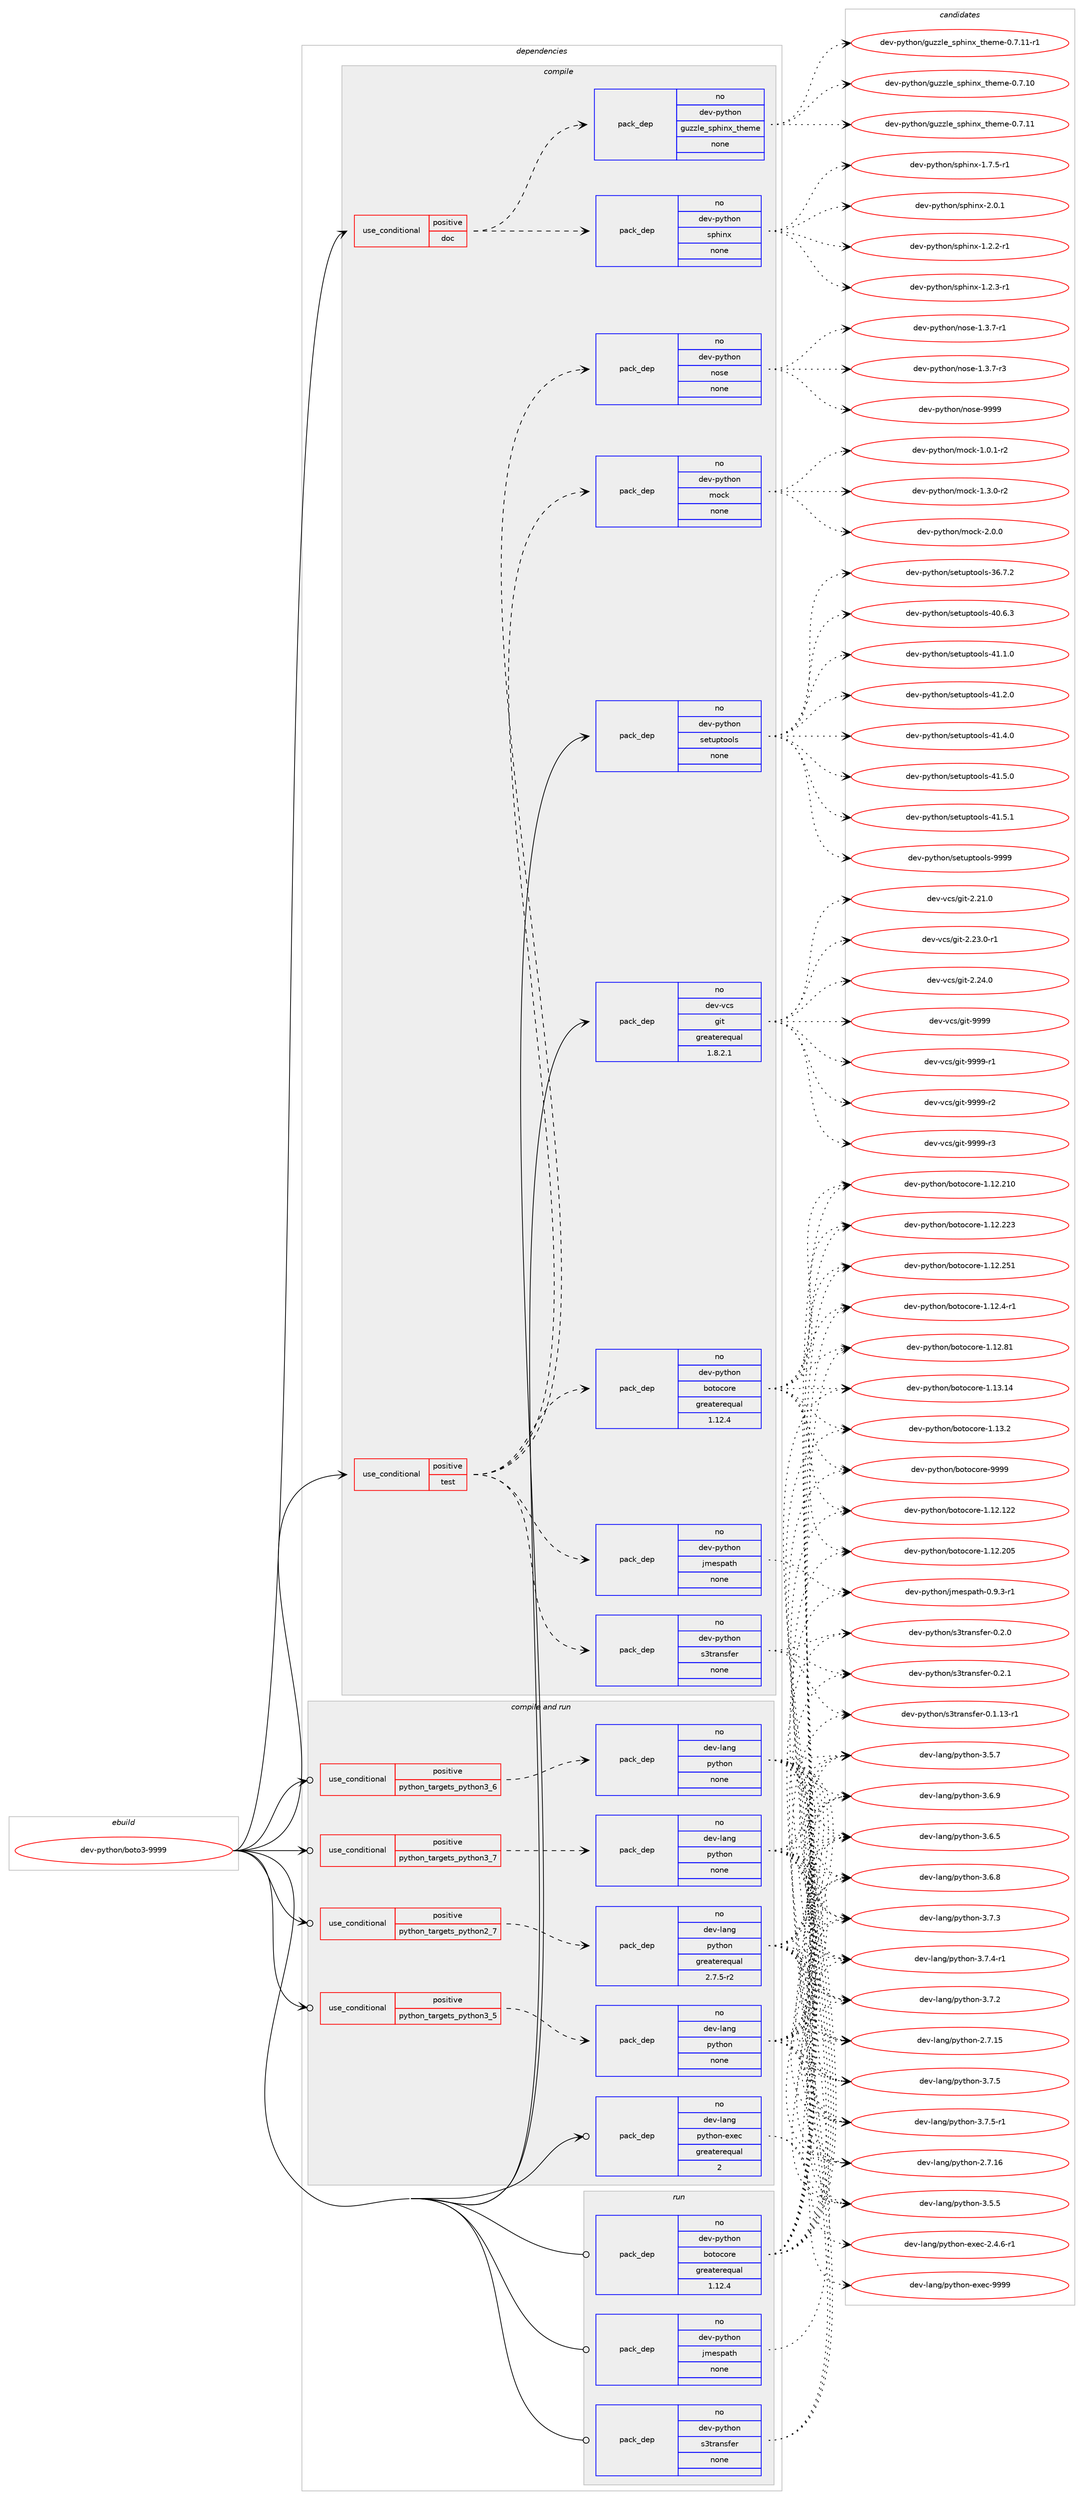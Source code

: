 digraph prolog {

# *************
# Graph options
# *************

newrank=true;
concentrate=true;
compound=true;
graph [rankdir=LR,fontname=Helvetica,fontsize=10,ranksep=1.5];#, ranksep=2.5, nodesep=0.2];
edge  [arrowhead=vee];
node  [fontname=Helvetica,fontsize=10];

# **********
# The ebuild
# **********

subgraph cluster_leftcol {
color=gray;
rank=same;
label=<<i>ebuild</i>>;
id [label="dev-python/boto3-9999", color=red, width=4, href="../dev-python/boto3-9999.svg"];
}

# ****************
# The dependencies
# ****************

subgraph cluster_midcol {
color=gray;
label=<<i>dependencies</i>>;
subgraph cluster_compile {
fillcolor="#eeeeee";
style=filled;
label=<<i>compile</i>>;
subgraph cond137048 {
dependency597317 [label=<<TABLE BORDER="0" CELLBORDER="1" CELLSPACING="0" CELLPADDING="4"><TR><TD ROWSPAN="3" CELLPADDING="10">use_conditional</TD></TR><TR><TD>positive</TD></TR><TR><TD>doc</TD></TR></TABLE>>, shape=none, color=red];
subgraph pack448494 {
dependency597318 [label=<<TABLE BORDER="0" CELLBORDER="1" CELLSPACING="0" CELLPADDING="4" WIDTH="220"><TR><TD ROWSPAN="6" CELLPADDING="30">pack_dep</TD></TR><TR><TD WIDTH="110">no</TD></TR><TR><TD>dev-python</TD></TR><TR><TD>guzzle_sphinx_theme</TD></TR><TR><TD>none</TD></TR><TR><TD></TD></TR></TABLE>>, shape=none, color=blue];
}
dependency597317:e -> dependency597318:w [weight=20,style="dashed",arrowhead="vee"];
subgraph pack448495 {
dependency597319 [label=<<TABLE BORDER="0" CELLBORDER="1" CELLSPACING="0" CELLPADDING="4" WIDTH="220"><TR><TD ROWSPAN="6" CELLPADDING="30">pack_dep</TD></TR><TR><TD WIDTH="110">no</TD></TR><TR><TD>dev-python</TD></TR><TR><TD>sphinx</TD></TR><TR><TD>none</TD></TR><TR><TD></TD></TR></TABLE>>, shape=none, color=blue];
}
dependency597317:e -> dependency597319:w [weight=20,style="dashed",arrowhead="vee"];
}
id:e -> dependency597317:w [weight=20,style="solid",arrowhead="vee"];
subgraph cond137049 {
dependency597320 [label=<<TABLE BORDER="0" CELLBORDER="1" CELLSPACING="0" CELLPADDING="4"><TR><TD ROWSPAN="3" CELLPADDING="10">use_conditional</TD></TR><TR><TD>positive</TD></TR><TR><TD>test</TD></TR></TABLE>>, shape=none, color=red];
subgraph pack448496 {
dependency597321 [label=<<TABLE BORDER="0" CELLBORDER="1" CELLSPACING="0" CELLPADDING="4" WIDTH="220"><TR><TD ROWSPAN="6" CELLPADDING="30">pack_dep</TD></TR><TR><TD WIDTH="110">no</TD></TR><TR><TD>dev-python</TD></TR><TR><TD>botocore</TD></TR><TR><TD>greaterequal</TD></TR><TR><TD>1.12.4</TD></TR></TABLE>>, shape=none, color=blue];
}
dependency597320:e -> dependency597321:w [weight=20,style="dashed",arrowhead="vee"];
subgraph pack448497 {
dependency597322 [label=<<TABLE BORDER="0" CELLBORDER="1" CELLSPACING="0" CELLPADDING="4" WIDTH="220"><TR><TD ROWSPAN="6" CELLPADDING="30">pack_dep</TD></TR><TR><TD WIDTH="110">no</TD></TR><TR><TD>dev-python</TD></TR><TR><TD>jmespath</TD></TR><TR><TD>none</TD></TR><TR><TD></TD></TR></TABLE>>, shape=none, color=blue];
}
dependency597320:e -> dependency597322:w [weight=20,style="dashed",arrowhead="vee"];
subgraph pack448498 {
dependency597323 [label=<<TABLE BORDER="0" CELLBORDER="1" CELLSPACING="0" CELLPADDING="4" WIDTH="220"><TR><TD ROWSPAN="6" CELLPADDING="30">pack_dep</TD></TR><TR><TD WIDTH="110">no</TD></TR><TR><TD>dev-python</TD></TR><TR><TD>s3transfer</TD></TR><TR><TD>none</TD></TR><TR><TD></TD></TR></TABLE>>, shape=none, color=blue];
}
dependency597320:e -> dependency597323:w [weight=20,style="dashed",arrowhead="vee"];
subgraph pack448499 {
dependency597324 [label=<<TABLE BORDER="0" CELLBORDER="1" CELLSPACING="0" CELLPADDING="4" WIDTH="220"><TR><TD ROWSPAN="6" CELLPADDING="30">pack_dep</TD></TR><TR><TD WIDTH="110">no</TD></TR><TR><TD>dev-python</TD></TR><TR><TD>mock</TD></TR><TR><TD>none</TD></TR><TR><TD></TD></TR></TABLE>>, shape=none, color=blue];
}
dependency597320:e -> dependency597324:w [weight=20,style="dashed",arrowhead="vee"];
subgraph pack448500 {
dependency597325 [label=<<TABLE BORDER="0" CELLBORDER="1" CELLSPACING="0" CELLPADDING="4" WIDTH="220"><TR><TD ROWSPAN="6" CELLPADDING="30">pack_dep</TD></TR><TR><TD WIDTH="110">no</TD></TR><TR><TD>dev-python</TD></TR><TR><TD>nose</TD></TR><TR><TD>none</TD></TR><TR><TD></TD></TR></TABLE>>, shape=none, color=blue];
}
dependency597320:e -> dependency597325:w [weight=20,style="dashed",arrowhead="vee"];
}
id:e -> dependency597320:w [weight=20,style="solid",arrowhead="vee"];
subgraph pack448501 {
dependency597326 [label=<<TABLE BORDER="0" CELLBORDER="1" CELLSPACING="0" CELLPADDING="4" WIDTH="220"><TR><TD ROWSPAN="6" CELLPADDING="30">pack_dep</TD></TR><TR><TD WIDTH="110">no</TD></TR><TR><TD>dev-python</TD></TR><TR><TD>setuptools</TD></TR><TR><TD>none</TD></TR><TR><TD></TD></TR></TABLE>>, shape=none, color=blue];
}
id:e -> dependency597326:w [weight=20,style="solid",arrowhead="vee"];
subgraph pack448502 {
dependency597327 [label=<<TABLE BORDER="0" CELLBORDER="1" CELLSPACING="0" CELLPADDING="4" WIDTH="220"><TR><TD ROWSPAN="6" CELLPADDING="30">pack_dep</TD></TR><TR><TD WIDTH="110">no</TD></TR><TR><TD>dev-vcs</TD></TR><TR><TD>git</TD></TR><TR><TD>greaterequal</TD></TR><TR><TD>1.8.2.1</TD></TR></TABLE>>, shape=none, color=blue];
}
id:e -> dependency597327:w [weight=20,style="solid",arrowhead="vee"];
}
subgraph cluster_compileandrun {
fillcolor="#eeeeee";
style=filled;
label=<<i>compile and run</i>>;
subgraph cond137050 {
dependency597328 [label=<<TABLE BORDER="0" CELLBORDER="1" CELLSPACING="0" CELLPADDING="4"><TR><TD ROWSPAN="3" CELLPADDING="10">use_conditional</TD></TR><TR><TD>positive</TD></TR><TR><TD>python_targets_python2_7</TD></TR></TABLE>>, shape=none, color=red];
subgraph pack448503 {
dependency597329 [label=<<TABLE BORDER="0" CELLBORDER="1" CELLSPACING="0" CELLPADDING="4" WIDTH="220"><TR><TD ROWSPAN="6" CELLPADDING="30">pack_dep</TD></TR><TR><TD WIDTH="110">no</TD></TR><TR><TD>dev-lang</TD></TR><TR><TD>python</TD></TR><TR><TD>greaterequal</TD></TR><TR><TD>2.7.5-r2</TD></TR></TABLE>>, shape=none, color=blue];
}
dependency597328:e -> dependency597329:w [weight=20,style="dashed",arrowhead="vee"];
}
id:e -> dependency597328:w [weight=20,style="solid",arrowhead="odotvee"];
subgraph cond137051 {
dependency597330 [label=<<TABLE BORDER="0" CELLBORDER="1" CELLSPACING="0" CELLPADDING="4"><TR><TD ROWSPAN="3" CELLPADDING="10">use_conditional</TD></TR><TR><TD>positive</TD></TR><TR><TD>python_targets_python3_5</TD></TR></TABLE>>, shape=none, color=red];
subgraph pack448504 {
dependency597331 [label=<<TABLE BORDER="0" CELLBORDER="1" CELLSPACING="0" CELLPADDING="4" WIDTH="220"><TR><TD ROWSPAN="6" CELLPADDING="30">pack_dep</TD></TR><TR><TD WIDTH="110">no</TD></TR><TR><TD>dev-lang</TD></TR><TR><TD>python</TD></TR><TR><TD>none</TD></TR><TR><TD></TD></TR></TABLE>>, shape=none, color=blue];
}
dependency597330:e -> dependency597331:w [weight=20,style="dashed",arrowhead="vee"];
}
id:e -> dependency597330:w [weight=20,style="solid",arrowhead="odotvee"];
subgraph cond137052 {
dependency597332 [label=<<TABLE BORDER="0" CELLBORDER="1" CELLSPACING="0" CELLPADDING="4"><TR><TD ROWSPAN="3" CELLPADDING="10">use_conditional</TD></TR><TR><TD>positive</TD></TR><TR><TD>python_targets_python3_6</TD></TR></TABLE>>, shape=none, color=red];
subgraph pack448505 {
dependency597333 [label=<<TABLE BORDER="0" CELLBORDER="1" CELLSPACING="0" CELLPADDING="4" WIDTH="220"><TR><TD ROWSPAN="6" CELLPADDING="30">pack_dep</TD></TR><TR><TD WIDTH="110">no</TD></TR><TR><TD>dev-lang</TD></TR><TR><TD>python</TD></TR><TR><TD>none</TD></TR><TR><TD></TD></TR></TABLE>>, shape=none, color=blue];
}
dependency597332:e -> dependency597333:w [weight=20,style="dashed",arrowhead="vee"];
}
id:e -> dependency597332:w [weight=20,style="solid",arrowhead="odotvee"];
subgraph cond137053 {
dependency597334 [label=<<TABLE BORDER="0" CELLBORDER="1" CELLSPACING="0" CELLPADDING="4"><TR><TD ROWSPAN="3" CELLPADDING="10">use_conditional</TD></TR><TR><TD>positive</TD></TR><TR><TD>python_targets_python3_7</TD></TR></TABLE>>, shape=none, color=red];
subgraph pack448506 {
dependency597335 [label=<<TABLE BORDER="0" CELLBORDER="1" CELLSPACING="0" CELLPADDING="4" WIDTH="220"><TR><TD ROWSPAN="6" CELLPADDING="30">pack_dep</TD></TR><TR><TD WIDTH="110">no</TD></TR><TR><TD>dev-lang</TD></TR><TR><TD>python</TD></TR><TR><TD>none</TD></TR><TR><TD></TD></TR></TABLE>>, shape=none, color=blue];
}
dependency597334:e -> dependency597335:w [weight=20,style="dashed",arrowhead="vee"];
}
id:e -> dependency597334:w [weight=20,style="solid",arrowhead="odotvee"];
subgraph pack448507 {
dependency597336 [label=<<TABLE BORDER="0" CELLBORDER="1" CELLSPACING="0" CELLPADDING="4" WIDTH="220"><TR><TD ROWSPAN="6" CELLPADDING="30">pack_dep</TD></TR><TR><TD WIDTH="110">no</TD></TR><TR><TD>dev-lang</TD></TR><TR><TD>python-exec</TD></TR><TR><TD>greaterequal</TD></TR><TR><TD>2</TD></TR></TABLE>>, shape=none, color=blue];
}
id:e -> dependency597336:w [weight=20,style="solid",arrowhead="odotvee"];
}
subgraph cluster_run {
fillcolor="#eeeeee";
style=filled;
label=<<i>run</i>>;
subgraph pack448508 {
dependency597337 [label=<<TABLE BORDER="0" CELLBORDER="1" CELLSPACING="0" CELLPADDING="4" WIDTH="220"><TR><TD ROWSPAN="6" CELLPADDING="30">pack_dep</TD></TR><TR><TD WIDTH="110">no</TD></TR><TR><TD>dev-python</TD></TR><TR><TD>botocore</TD></TR><TR><TD>greaterequal</TD></TR><TR><TD>1.12.4</TD></TR></TABLE>>, shape=none, color=blue];
}
id:e -> dependency597337:w [weight=20,style="solid",arrowhead="odot"];
subgraph pack448509 {
dependency597338 [label=<<TABLE BORDER="0" CELLBORDER="1" CELLSPACING="0" CELLPADDING="4" WIDTH="220"><TR><TD ROWSPAN="6" CELLPADDING="30">pack_dep</TD></TR><TR><TD WIDTH="110">no</TD></TR><TR><TD>dev-python</TD></TR><TR><TD>jmespath</TD></TR><TR><TD>none</TD></TR><TR><TD></TD></TR></TABLE>>, shape=none, color=blue];
}
id:e -> dependency597338:w [weight=20,style="solid",arrowhead="odot"];
subgraph pack448510 {
dependency597339 [label=<<TABLE BORDER="0" CELLBORDER="1" CELLSPACING="0" CELLPADDING="4" WIDTH="220"><TR><TD ROWSPAN="6" CELLPADDING="30">pack_dep</TD></TR><TR><TD WIDTH="110">no</TD></TR><TR><TD>dev-python</TD></TR><TR><TD>s3transfer</TD></TR><TR><TD>none</TD></TR><TR><TD></TD></TR></TABLE>>, shape=none, color=blue];
}
id:e -> dependency597339:w [weight=20,style="solid",arrowhead="odot"];
}
}

# **************
# The candidates
# **************

subgraph cluster_choices {
rank=same;
color=gray;
label=<<i>candidates</i>>;

subgraph choice448494 {
color=black;
nodesep=1;
choice1001011184511212111610411111047103117122122108101951151121041051101209511610410110910145484655464948 [label="dev-python/guzzle_sphinx_theme-0.7.10", color=red, width=4,href="../dev-python/guzzle_sphinx_theme-0.7.10.svg"];
choice1001011184511212111610411111047103117122122108101951151121041051101209511610410110910145484655464949 [label="dev-python/guzzle_sphinx_theme-0.7.11", color=red, width=4,href="../dev-python/guzzle_sphinx_theme-0.7.11.svg"];
choice10010111845112121116104111110471031171221221081019511511210410511012095116104101109101454846554649494511449 [label="dev-python/guzzle_sphinx_theme-0.7.11-r1", color=red, width=4,href="../dev-python/guzzle_sphinx_theme-0.7.11-r1.svg"];
dependency597318:e -> choice1001011184511212111610411111047103117122122108101951151121041051101209511610410110910145484655464948:w [style=dotted,weight="100"];
dependency597318:e -> choice1001011184511212111610411111047103117122122108101951151121041051101209511610410110910145484655464949:w [style=dotted,weight="100"];
dependency597318:e -> choice10010111845112121116104111110471031171221221081019511511210410511012095116104101109101454846554649494511449:w [style=dotted,weight="100"];
}
subgraph choice448495 {
color=black;
nodesep=1;
choice10010111845112121116104111110471151121041051101204549465046504511449 [label="dev-python/sphinx-1.2.2-r1", color=red, width=4,href="../dev-python/sphinx-1.2.2-r1.svg"];
choice10010111845112121116104111110471151121041051101204549465046514511449 [label="dev-python/sphinx-1.2.3-r1", color=red, width=4,href="../dev-python/sphinx-1.2.3-r1.svg"];
choice10010111845112121116104111110471151121041051101204549465546534511449 [label="dev-python/sphinx-1.7.5-r1", color=red, width=4,href="../dev-python/sphinx-1.7.5-r1.svg"];
choice1001011184511212111610411111047115112104105110120455046484649 [label="dev-python/sphinx-2.0.1", color=red, width=4,href="../dev-python/sphinx-2.0.1.svg"];
dependency597319:e -> choice10010111845112121116104111110471151121041051101204549465046504511449:w [style=dotted,weight="100"];
dependency597319:e -> choice10010111845112121116104111110471151121041051101204549465046514511449:w [style=dotted,weight="100"];
dependency597319:e -> choice10010111845112121116104111110471151121041051101204549465546534511449:w [style=dotted,weight="100"];
dependency597319:e -> choice1001011184511212111610411111047115112104105110120455046484649:w [style=dotted,weight="100"];
}
subgraph choice448496 {
color=black;
nodesep=1;
choice10010111845112121116104111110479811111611199111114101454946495046495050 [label="dev-python/botocore-1.12.122", color=red, width=4,href="../dev-python/botocore-1.12.122.svg"];
choice10010111845112121116104111110479811111611199111114101454946495046504853 [label="dev-python/botocore-1.12.205", color=red, width=4,href="../dev-python/botocore-1.12.205.svg"];
choice10010111845112121116104111110479811111611199111114101454946495046504948 [label="dev-python/botocore-1.12.210", color=red, width=4,href="../dev-python/botocore-1.12.210.svg"];
choice10010111845112121116104111110479811111611199111114101454946495046505051 [label="dev-python/botocore-1.12.223", color=red, width=4,href="../dev-python/botocore-1.12.223.svg"];
choice10010111845112121116104111110479811111611199111114101454946495046505349 [label="dev-python/botocore-1.12.251", color=red, width=4,href="../dev-python/botocore-1.12.251.svg"];
choice10010111845112121116104111110479811111611199111114101454946495046524511449 [label="dev-python/botocore-1.12.4-r1", color=red, width=4,href="../dev-python/botocore-1.12.4-r1.svg"];
choice100101118451121211161041111104798111116111991111141014549464950465649 [label="dev-python/botocore-1.12.81", color=red, width=4,href="../dev-python/botocore-1.12.81.svg"];
choice100101118451121211161041111104798111116111991111141014549464951464952 [label="dev-python/botocore-1.13.14", color=red, width=4,href="../dev-python/botocore-1.13.14.svg"];
choice1001011184511212111610411111047981111161119911111410145494649514650 [label="dev-python/botocore-1.13.2", color=red, width=4,href="../dev-python/botocore-1.13.2.svg"];
choice100101118451121211161041111104798111116111991111141014557575757 [label="dev-python/botocore-9999", color=red, width=4,href="../dev-python/botocore-9999.svg"];
dependency597321:e -> choice10010111845112121116104111110479811111611199111114101454946495046495050:w [style=dotted,weight="100"];
dependency597321:e -> choice10010111845112121116104111110479811111611199111114101454946495046504853:w [style=dotted,weight="100"];
dependency597321:e -> choice10010111845112121116104111110479811111611199111114101454946495046504948:w [style=dotted,weight="100"];
dependency597321:e -> choice10010111845112121116104111110479811111611199111114101454946495046505051:w [style=dotted,weight="100"];
dependency597321:e -> choice10010111845112121116104111110479811111611199111114101454946495046505349:w [style=dotted,weight="100"];
dependency597321:e -> choice10010111845112121116104111110479811111611199111114101454946495046524511449:w [style=dotted,weight="100"];
dependency597321:e -> choice100101118451121211161041111104798111116111991111141014549464950465649:w [style=dotted,weight="100"];
dependency597321:e -> choice100101118451121211161041111104798111116111991111141014549464951464952:w [style=dotted,weight="100"];
dependency597321:e -> choice1001011184511212111610411111047981111161119911111410145494649514650:w [style=dotted,weight="100"];
dependency597321:e -> choice100101118451121211161041111104798111116111991111141014557575757:w [style=dotted,weight="100"];
}
subgraph choice448497 {
color=black;
nodesep=1;
choice1001011184511212111610411111047106109101115112971161044548465746514511449 [label="dev-python/jmespath-0.9.3-r1", color=red, width=4,href="../dev-python/jmespath-0.9.3-r1.svg"];
dependency597322:e -> choice1001011184511212111610411111047106109101115112971161044548465746514511449:w [style=dotted,weight="100"];
}
subgraph choice448498 {
color=black;
nodesep=1;
choice10010111845112121116104111110471155111611497110115102101114454846494649514511449 [label="dev-python/s3transfer-0.1.13-r1", color=red, width=4,href="../dev-python/s3transfer-0.1.13-r1.svg"];
choice10010111845112121116104111110471155111611497110115102101114454846504648 [label="dev-python/s3transfer-0.2.0", color=red, width=4,href="../dev-python/s3transfer-0.2.0.svg"];
choice10010111845112121116104111110471155111611497110115102101114454846504649 [label="dev-python/s3transfer-0.2.1", color=red, width=4,href="../dev-python/s3transfer-0.2.1.svg"];
dependency597323:e -> choice10010111845112121116104111110471155111611497110115102101114454846494649514511449:w [style=dotted,weight="100"];
dependency597323:e -> choice10010111845112121116104111110471155111611497110115102101114454846504648:w [style=dotted,weight="100"];
dependency597323:e -> choice10010111845112121116104111110471155111611497110115102101114454846504649:w [style=dotted,weight="100"];
}
subgraph choice448499 {
color=black;
nodesep=1;
choice1001011184511212111610411111047109111991074549464846494511450 [label="dev-python/mock-1.0.1-r2", color=red, width=4,href="../dev-python/mock-1.0.1-r2.svg"];
choice1001011184511212111610411111047109111991074549465146484511450 [label="dev-python/mock-1.3.0-r2", color=red, width=4,href="../dev-python/mock-1.3.0-r2.svg"];
choice100101118451121211161041111104710911199107455046484648 [label="dev-python/mock-2.0.0", color=red, width=4,href="../dev-python/mock-2.0.0.svg"];
dependency597324:e -> choice1001011184511212111610411111047109111991074549464846494511450:w [style=dotted,weight="100"];
dependency597324:e -> choice1001011184511212111610411111047109111991074549465146484511450:w [style=dotted,weight="100"];
dependency597324:e -> choice100101118451121211161041111104710911199107455046484648:w [style=dotted,weight="100"];
}
subgraph choice448500 {
color=black;
nodesep=1;
choice10010111845112121116104111110471101111151014549465146554511449 [label="dev-python/nose-1.3.7-r1", color=red, width=4,href="../dev-python/nose-1.3.7-r1.svg"];
choice10010111845112121116104111110471101111151014549465146554511451 [label="dev-python/nose-1.3.7-r3", color=red, width=4,href="../dev-python/nose-1.3.7-r3.svg"];
choice10010111845112121116104111110471101111151014557575757 [label="dev-python/nose-9999", color=red, width=4,href="../dev-python/nose-9999.svg"];
dependency597325:e -> choice10010111845112121116104111110471101111151014549465146554511449:w [style=dotted,weight="100"];
dependency597325:e -> choice10010111845112121116104111110471101111151014549465146554511451:w [style=dotted,weight="100"];
dependency597325:e -> choice10010111845112121116104111110471101111151014557575757:w [style=dotted,weight="100"];
}
subgraph choice448501 {
color=black;
nodesep=1;
choice100101118451121211161041111104711510111611711211611111110811545515446554650 [label="dev-python/setuptools-36.7.2", color=red, width=4,href="../dev-python/setuptools-36.7.2.svg"];
choice100101118451121211161041111104711510111611711211611111110811545524846544651 [label="dev-python/setuptools-40.6.3", color=red, width=4,href="../dev-python/setuptools-40.6.3.svg"];
choice100101118451121211161041111104711510111611711211611111110811545524946494648 [label="dev-python/setuptools-41.1.0", color=red, width=4,href="../dev-python/setuptools-41.1.0.svg"];
choice100101118451121211161041111104711510111611711211611111110811545524946504648 [label="dev-python/setuptools-41.2.0", color=red, width=4,href="../dev-python/setuptools-41.2.0.svg"];
choice100101118451121211161041111104711510111611711211611111110811545524946524648 [label="dev-python/setuptools-41.4.0", color=red, width=4,href="../dev-python/setuptools-41.4.0.svg"];
choice100101118451121211161041111104711510111611711211611111110811545524946534648 [label="dev-python/setuptools-41.5.0", color=red, width=4,href="../dev-python/setuptools-41.5.0.svg"];
choice100101118451121211161041111104711510111611711211611111110811545524946534649 [label="dev-python/setuptools-41.5.1", color=red, width=4,href="../dev-python/setuptools-41.5.1.svg"];
choice10010111845112121116104111110471151011161171121161111111081154557575757 [label="dev-python/setuptools-9999", color=red, width=4,href="../dev-python/setuptools-9999.svg"];
dependency597326:e -> choice100101118451121211161041111104711510111611711211611111110811545515446554650:w [style=dotted,weight="100"];
dependency597326:e -> choice100101118451121211161041111104711510111611711211611111110811545524846544651:w [style=dotted,weight="100"];
dependency597326:e -> choice100101118451121211161041111104711510111611711211611111110811545524946494648:w [style=dotted,weight="100"];
dependency597326:e -> choice100101118451121211161041111104711510111611711211611111110811545524946504648:w [style=dotted,weight="100"];
dependency597326:e -> choice100101118451121211161041111104711510111611711211611111110811545524946524648:w [style=dotted,weight="100"];
dependency597326:e -> choice100101118451121211161041111104711510111611711211611111110811545524946534648:w [style=dotted,weight="100"];
dependency597326:e -> choice100101118451121211161041111104711510111611711211611111110811545524946534649:w [style=dotted,weight="100"];
dependency597326:e -> choice10010111845112121116104111110471151011161171121161111111081154557575757:w [style=dotted,weight="100"];
}
subgraph choice448502 {
color=black;
nodesep=1;
choice10010111845118991154710310511645504650494648 [label="dev-vcs/git-2.21.0", color=red, width=4,href="../dev-vcs/git-2.21.0.svg"];
choice100101118451189911547103105116455046505146484511449 [label="dev-vcs/git-2.23.0-r1", color=red, width=4,href="../dev-vcs/git-2.23.0-r1.svg"];
choice10010111845118991154710310511645504650524648 [label="dev-vcs/git-2.24.0", color=red, width=4,href="../dev-vcs/git-2.24.0.svg"];
choice1001011184511899115471031051164557575757 [label="dev-vcs/git-9999", color=red, width=4,href="../dev-vcs/git-9999.svg"];
choice10010111845118991154710310511645575757574511449 [label="dev-vcs/git-9999-r1", color=red, width=4,href="../dev-vcs/git-9999-r1.svg"];
choice10010111845118991154710310511645575757574511450 [label="dev-vcs/git-9999-r2", color=red, width=4,href="../dev-vcs/git-9999-r2.svg"];
choice10010111845118991154710310511645575757574511451 [label="dev-vcs/git-9999-r3", color=red, width=4,href="../dev-vcs/git-9999-r3.svg"];
dependency597327:e -> choice10010111845118991154710310511645504650494648:w [style=dotted,weight="100"];
dependency597327:e -> choice100101118451189911547103105116455046505146484511449:w [style=dotted,weight="100"];
dependency597327:e -> choice10010111845118991154710310511645504650524648:w [style=dotted,weight="100"];
dependency597327:e -> choice1001011184511899115471031051164557575757:w [style=dotted,weight="100"];
dependency597327:e -> choice10010111845118991154710310511645575757574511449:w [style=dotted,weight="100"];
dependency597327:e -> choice10010111845118991154710310511645575757574511450:w [style=dotted,weight="100"];
dependency597327:e -> choice10010111845118991154710310511645575757574511451:w [style=dotted,weight="100"];
}
subgraph choice448503 {
color=black;
nodesep=1;
choice10010111845108971101034711212111610411111045504655464953 [label="dev-lang/python-2.7.15", color=red, width=4,href="../dev-lang/python-2.7.15.svg"];
choice10010111845108971101034711212111610411111045504655464954 [label="dev-lang/python-2.7.16", color=red, width=4,href="../dev-lang/python-2.7.16.svg"];
choice100101118451089711010347112121116104111110455146534653 [label="dev-lang/python-3.5.5", color=red, width=4,href="../dev-lang/python-3.5.5.svg"];
choice100101118451089711010347112121116104111110455146534655 [label="dev-lang/python-3.5.7", color=red, width=4,href="../dev-lang/python-3.5.7.svg"];
choice100101118451089711010347112121116104111110455146544653 [label="dev-lang/python-3.6.5", color=red, width=4,href="../dev-lang/python-3.6.5.svg"];
choice100101118451089711010347112121116104111110455146544656 [label="dev-lang/python-3.6.8", color=red, width=4,href="../dev-lang/python-3.6.8.svg"];
choice100101118451089711010347112121116104111110455146544657 [label="dev-lang/python-3.6.9", color=red, width=4,href="../dev-lang/python-3.6.9.svg"];
choice100101118451089711010347112121116104111110455146554650 [label="dev-lang/python-3.7.2", color=red, width=4,href="../dev-lang/python-3.7.2.svg"];
choice100101118451089711010347112121116104111110455146554651 [label="dev-lang/python-3.7.3", color=red, width=4,href="../dev-lang/python-3.7.3.svg"];
choice1001011184510897110103471121211161041111104551465546524511449 [label="dev-lang/python-3.7.4-r1", color=red, width=4,href="../dev-lang/python-3.7.4-r1.svg"];
choice100101118451089711010347112121116104111110455146554653 [label="dev-lang/python-3.7.5", color=red, width=4,href="../dev-lang/python-3.7.5.svg"];
choice1001011184510897110103471121211161041111104551465546534511449 [label="dev-lang/python-3.7.5-r1", color=red, width=4,href="../dev-lang/python-3.7.5-r1.svg"];
dependency597329:e -> choice10010111845108971101034711212111610411111045504655464953:w [style=dotted,weight="100"];
dependency597329:e -> choice10010111845108971101034711212111610411111045504655464954:w [style=dotted,weight="100"];
dependency597329:e -> choice100101118451089711010347112121116104111110455146534653:w [style=dotted,weight="100"];
dependency597329:e -> choice100101118451089711010347112121116104111110455146534655:w [style=dotted,weight="100"];
dependency597329:e -> choice100101118451089711010347112121116104111110455146544653:w [style=dotted,weight="100"];
dependency597329:e -> choice100101118451089711010347112121116104111110455146544656:w [style=dotted,weight="100"];
dependency597329:e -> choice100101118451089711010347112121116104111110455146544657:w [style=dotted,weight="100"];
dependency597329:e -> choice100101118451089711010347112121116104111110455146554650:w [style=dotted,weight="100"];
dependency597329:e -> choice100101118451089711010347112121116104111110455146554651:w [style=dotted,weight="100"];
dependency597329:e -> choice1001011184510897110103471121211161041111104551465546524511449:w [style=dotted,weight="100"];
dependency597329:e -> choice100101118451089711010347112121116104111110455146554653:w [style=dotted,weight="100"];
dependency597329:e -> choice1001011184510897110103471121211161041111104551465546534511449:w [style=dotted,weight="100"];
}
subgraph choice448504 {
color=black;
nodesep=1;
choice10010111845108971101034711212111610411111045504655464953 [label="dev-lang/python-2.7.15", color=red, width=4,href="../dev-lang/python-2.7.15.svg"];
choice10010111845108971101034711212111610411111045504655464954 [label="dev-lang/python-2.7.16", color=red, width=4,href="../dev-lang/python-2.7.16.svg"];
choice100101118451089711010347112121116104111110455146534653 [label="dev-lang/python-3.5.5", color=red, width=4,href="../dev-lang/python-3.5.5.svg"];
choice100101118451089711010347112121116104111110455146534655 [label="dev-lang/python-3.5.7", color=red, width=4,href="../dev-lang/python-3.5.7.svg"];
choice100101118451089711010347112121116104111110455146544653 [label="dev-lang/python-3.6.5", color=red, width=4,href="../dev-lang/python-3.6.5.svg"];
choice100101118451089711010347112121116104111110455146544656 [label="dev-lang/python-3.6.8", color=red, width=4,href="../dev-lang/python-3.6.8.svg"];
choice100101118451089711010347112121116104111110455146544657 [label="dev-lang/python-3.6.9", color=red, width=4,href="../dev-lang/python-3.6.9.svg"];
choice100101118451089711010347112121116104111110455146554650 [label="dev-lang/python-3.7.2", color=red, width=4,href="../dev-lang/python-3.7.2.svg"];
choice100101118451089711010347112121116104111110455146554651 [label="dev-lang/python-3.7.3", color=red, width=4,href="../dev-lang/python-3.7.3.svg"];
choice1001011184510897110103471121211161041111104551465546524511449 [label="dev-lang/python-3.7.4-r1", color=red, width=4,href="../dev-lang/python-3.7.4-r1.svg"];
choice100101118451089711010347112121116104111110455146554653 [label="dev-lang/python-3.7.5", color=red, width=4,href="../dev-lang/python-3.7.5.svg"];
choice1001011184510897110103471121211161041111104551465546534511449 [label="dev-lang/python-3.7.5-r1", color=red, width=4,href="../dev-lang/python-3.7.5-r1.svg"];
dependency597331:e -> choice10010111845108971101034711212111610411111045504655464953:w [style=dotted,weight="100"];
dependency597331:e -> choice10010111845108971101034711212111610411111045504655464954:w [style=dotted,weight="100"];
dependency597331:e -> choice100101118451089711010347112121116104111110455146534653:w [style=dotted,weight="100"];
dependency597331:e -> choice100101118451089711010347112121116104111110455146534655:w [style=dotted,weight="100"];
dependency597331:e -> choice100101118451089711010347112121116104111110455146544653:w [style=dotted,weight="100"];
dependency597331:e -> choice100101118451089711010347112121116104111110455146544656:w [style=dotted,weight="100"];
dependency597331:e -> choice100101118451089711010347112121116104111110455146544657:w [style=dotted,weight="100"];
dependency597331:e -> choice100101118451089711010347112121116104111110455146554650:w [style=dotted,weight="100"];
dependency597331:e -> choice100101118451089711010347112121116104111110455146554651:w [style=dotted,weight="100"];
dependency597331:e -> choice1001011184510897110103471121211161041111104551465546524511449:w [style=dotted,weight="100"];
dependency597331:e -> choice100101118451089711010347112121116104111110455146554653:w [style=dotted,weight="100"];
dependency597331:e -> choice1001011184510897110103471121211161041111104551465546534511449:w [style=dotted,weight="100"];
}
subgraph choice448505 {
color=black;
nodesep=1;
choice10010111845108971101034711212111610411111045504655464953 [label="dev-lang/python-2.7.15", color=red, width=4,href="../dev-lang/python-2.7.15.svg"];
choice10010111845108971101034711212111610411111045504655464954 [label="dev-lang/python-2.7.16", color=red, width=4,href="../dev-lang/python-2.7.16.svg"];
choice100101118451089711010347112121116104111110455146534653 [label="dev-lang/python-3.5.5", color=red, width=4,href="../dev-lang/python-3.5.5.svg"];
choice100101118451089711010347112121116104111110455146534655 [label="dev-lang/python-3.5.7", color=red, width=4,href="../dev-lang/python-3.5.7.svg"];
choice100101118451089711010347112121116104111110455146544653 [label="dev-lang/python-3.6.5", color=red, width=4,href="../dev-lang/python-3.6.5.svg"];
choice100101118451089711010347112121116104111110455146544656 [label="dev-lang/python-3.6.8", color=red, width=4,href="../dev-lang/python-3.6.8.svg"];
choice100101118451089711010347112121116104111110455146544657 [label="dev-lang/python-3.6.9", color=red, width=4,href="../dev-lang/python-3.6.9.svg"];
choice100101118451089711010347112121116104111110455146554650 [label="dev-lang/python-3.7.2", color=red, width=4,href="../dev-lang/python-3.7.2.svg"];
choice100101118451089711010347112121116104111110455146554651 [label="dev-lang/python-3.7.3", color=red, width=4,href="../dev-lang/python-3.7.3.svg"];
choice1001011184510897110103471121211161041111104551465546524511449 [label="dev-lang/python-3.7.4-r1", color=red, width=4,href="../dev-lang/python-3.7.4-r1.svg"];
choice100101118451089711010347112121116104111110455146554653 [label="dev-lang/python-3.7.5", color=red, width=4,href="../dev-lang/python-3.7.5.svg"];
choice1001011184510897110103471121211161041111104551465546534511449 [label="dev-lang/python-3.7.5-r1", color=red, width=4,href="../dev-lang/python-3.7.5-r1.svg"];
dependency597333:e -> choice10010111845108971101034711212111610411111045504655464953:w [style=dotted,weight="100"];
dependency597333:e -> choice10010111845108971101034711212111610411111045504655464954:w [style=dotted,weight="100"];
dependency597333:e -> choice100101118451089711010347112121116104111110455146534653:w [style=dotted,weight="100"];
dependency597333:e -> choice100101118451089711010347112121116104111110455146534655:w [style=dotted,weight="100"];
dependency597333:e -> choice100101118451089711010347112121116104111110455146544653:w [style=dotted,weight="100"];
dependency597333:e -> choice100101118451089711010347112121116104111110455146544656:w [style=dotted,weight="100"];
dependency597333:e -> choice100101118451089711010347112121116104111110455146544657:w [style=dotted,weight="100"];
dependency597333:e -> choice100101118451089711010347112121116104111110455146554650:w [style=dotted,weight="100"];
dependency597333:e -> choice100101118451089711010347112121116104111110455146554651:w [style=dotted,weight="100"];
dependency597333:e -> choice1001011184510897110103471121211161041111104551465546524511449:w [style=dotted,weight="100"];
dependency597333:e -> choice100101118451089711010347112121116104111110455146554653:w [style=dotted,weight="100"];
dependency597333:e -> choice1001011184510897110103471121211161041111104551465546534511449:w [style=dotted,weight="100"];
}
subgraph choice448506 {
color=black;
nodesep=1;
choice10010111845108971101034711212111610411111045504655464953 [label="dev-lang/python-2.7.15", color=red, width=4,href="../dev-lang/python-2.7.15.svg"];
choice10010111845108971101034711212111610411111045504655464954 [label="dev-lang/python-2.7.16", color=red, width=4,href="../dev-lang/python-2.7.16.svg"];
choice100101118451089711010347112121116104111110455146534653 [label="dev-lang/python-3.5.5", color=red, width=4,href="../dev-lang/python-3.5.5.svg"];
choice100101118451089711010347112121116104111110455146534655 [label="dev-lang/python-3.5.7", color=red, width=4,href="../dev-lang/python-3.5.7.svg"];
choice100101118451089711010347112121116104111110455146544653 [label="dev-lang/python-3.6.5", color=red, width=4,href="../dev-lang/python-3.6.5.svg"];
choice100101118451089711010347112121116104111110455146544656 [label="dev-lang/python-3.6.8", color=red, width=4,href="../dev-lang/python-3.6.8.svg"];
choice100101118451089711010347112121116104111110455146544657 [label="dev-lang/python-3.6.9", color=red, width=4,href="../dev-lang/python-3.6.9.svg"];
choice100101118451089711010347112121116104111110455146554650 [label="dev-lang/python-3.7.2", color=red, width=4,href="../dev-lang/python-3.7.2.svg"];
choice100101118451089711010347112121116104111110455146554651 [label="dev-lang/python-3.7.3", color=red, width=4,href="../dev-lang/python-3.7.3.svg"];
choice1001011184510897110103471121211161041111104551465546524511449 [label="dev-lang/python-3.7.4-r1", color=red, width=4,href="../dev-lang/python-3.7.4-r1.svg"];
choice100101118451089711010347112121116104111110455146554653 [label="dev-lang/python-3.7.5", color=red, width=4,href="../dev-lang/python-3.7.5.svg"];
choice1001011184510897110103471121211161041111104551465546534511449 [label="dev-lang/python-3.7.5-r1", color=red, width=4,href="../dev-lang/python-3.7.5-r1.svg"];
dependency597335:e -> choice10010111845108971101034711212111610411111045504655464953:w [style=dotted,weight="100"];
dependency597335:e -> choice10010111845108971101034711212111610411111045504655464954:w [style=dotted,weight="100"];
dependency597335:e -> choice100101118451089711010347112121116104111110455146534653:w [style=dotted,weight="100"];
dependency597335:e -> choice100101118451089711010347112121116104111110455146534655:w [style=dotted,weight="100"];
dependency597335:e -> choice100101118451089711010347112121116104111110455146544653:w [style=dotted,weight="100"];
dependency597335:e -> choice100101118451089711010347112121116104111110455146544656:w [style=dotted,weight="100"];
dependency597335:e -> choice100101118451089711010347112121116104111110455146544657:w [style=dotted,weight="100"];
dependency597335:e -> choice100101118451089711010347112121116104111110455146554650:w [style=dotted,weight="100"];
dependency597335:e -> choice100101118451089711010347112121116104111110455146554651:w [style=dotted,weight="100"];
dependency597335:e -> choice1001011184510897110103471121211161041111104551465546524511449:w [style=dotted,weight="100"];
dependency597335:e -> choice100101118451089711010347112121116104111110455146554653:w [style=dotted,weight="100"];
dependency597335:e -> choice1001011184510897110103471121211161041111104551465546534511449:w [style=dotted,weight="100"];
}
subgraph choice448507 {
color=black;
nodesep=1;
choice10010111845108971101034711212111610411111045101120101994550465246544511449 [label="dev-lang/python-exec-2.4.6-r1", color=red, width=4,href="../dev-lang/python-exec-2.4.6-r1.svg"];
choice10010111845108971101034711212111610411111045101120101994557575757 [label="dev-lang/python-exec-9999", color=red, width=4,href="../dev-lang/python-exec-9999.svg"];
dependency597336:e -> choice10010111845108971101034711212111610411111045101120101994550465246544511449:w [style=dotted,weight="100"];
dependency597336:e -> choice10010111845108971101034711212111610411111045101120101994557575757:w [style=dotted,weight="100"];
}
subgraph choice448508 {
color=black;
nodesep=1;
choice10010111845112121116104111110479811111611199111114101454946495046495050 [label="dev-python/botocore-1.12.122", color=red, width=4,href="../dev-python/botocore-1.12.122.svg"];
choice10010111845112121116104111110479811111611199111114101454946495046504853 [label="dev-python/botocore-1.12.205", color=red, width=4,href="../dev-python/botocore-1.12.205.svg"];
choice10010111845112121116104111110479811111611199111114101454946495046504948 [label="dev-python/botocore-1.12.210", color=red, width=4,href="../dev-python/botocore-1.12.210.svg"];
choice10010111845112121116104111110479811111611199111114101454946495046505051 [label="dev-python/botocore-1.12.223", color=red, width=4,href="../dev-python/botocore-1.12.223.svg"];
choice10010111845112121116104111110479811111611199111114101454946495046505349 [label="dev-python/botocore-1.12.251", color=red, width=4,href="../dev-python/botocore-1.12.251.svg"];
choice10010111845112121116104111110479811111611199111114101454946495046524511449 [label="dev-python/botocore-1.12.4-r1", color=red, width=4,href="../dev-python/botocore-1.12.4-r1.svg"];
choice100101118451121211161041111104798111116111991111141014549464950465649 [label="dev-python/botocore-1.12.81", color=red, width=4,href="../dev-python/botocore-1.12.81.svg"];
choice100101118451121211161041111104798111116111991111141014549464951464952 [label="dev-python/botocore-1.13.14", color=red, width=4,href="../dev-python/botocore-1.13.14.svg"];
choice1001011184511212111610411111047981111161119911111410145494649514650 [label="dev-python/botocore-1.13.2", color=red, width=4,href="../dev-python/botocore-1.13.2.svg"];
choice100101118451121211161041111104798111116111991111141014557575757 [label="dev-python/botocore-9999", color=red, width=4,href="../dev-python/botocore-9999.svg"];
dependency597337:e -> choice10010111845112121116104111110479811111611199111114101454946495046495050:w [style=dotted,weight="100"];
dependency597337:e -> choice10010111845112121116104111110479811111611199111114101454946495046504853:w [style=dotted,weight="100"];
dependency597337:e -> choice10010111845112121116104111110479811111611199111114101454946495046504948:w [style=dotted,weight="100"];
dependency597337:e -> choice10010111845112121116104111110479811111611199111114101454946495046505051:w [style=dotted,weight="100"];
dependency597337:e -> choice10010111845112121116104111110479811111611199111114101454946495046505349:w [style=dotted,weight="100"];
dependency597337:e -> choice10010111845112121116104111110479811111611199111114101454946495046524511449:w [style=dotted,weight="100"];
dependency597337:e -> choice100101118451121211161041111104798111116111991111141014549464950465649:w [style=dotted,weight="100"];
dependency597337:e -> choice100101118451121211161041111104798111116111991111141014549464951464952:w [style=dotted,weight="100"];
dependency597337:e -> choice1001011184511212111610411111047981111161119911111410145494649514650:w [style=dotted,weight="100"];
dependency597337:e -> choice100101118451121211161041111104798111116111991111141014557575757:w [style=dotted,weight="100"];
}
subgraph choice448509 {
color=black;
nodesep=1;
choice1001011184511212111610411111047106109101115112971161044548465746514511449 [label="dev-python/jmespath-0.9.3-r1", color=red, width=4,href="../dev-python/jmespath-0.9.3-r1.svg"];
dependency597338:e -> choice1001011184511212111610411111047106109101115112971161044548465746514511449:w [style=dotted,weight="100"];
}
subgraph choice448510 {
color=black;
nodesep=1;
choice10010111845112121116104111110471155111611497110115102101114454846494649514511449 [label="dev-python/s3transfer-0.1.13-r1", color=red, width=4,href="../dev-python/s3transfer-0.1.13-r1.svg"];
choice10010111845112121116104111110471155111611497110115102101114454846504648 [label="dev-python/s3transfer-0.2.0", color=red, width=4,href="../dev-python/s3transfer-0.2.0.svg"];
choice10010111845112121116104111110471155111611497110115102101114454846504649 [label="dev-python/s3transfer-0.2.1", color=red, width=4,href="../dev-python/s3transfer-0.2.1.svg"];
dependency597339:e -> choice10010111845112121116104111110471155111611497110115102101114454846494649514511449:w [style=dotted,weight="100"];
dependency597339:e -> choice10010111845112121116104111110471155111611497110115102101114454846504648:w [style=dotted,weight="100"];
dependency597339:e -> choice10010111845112121116104111110471155111611497110115102101114454846504649:w [style=dotted,weight="100"];
}
}

}

